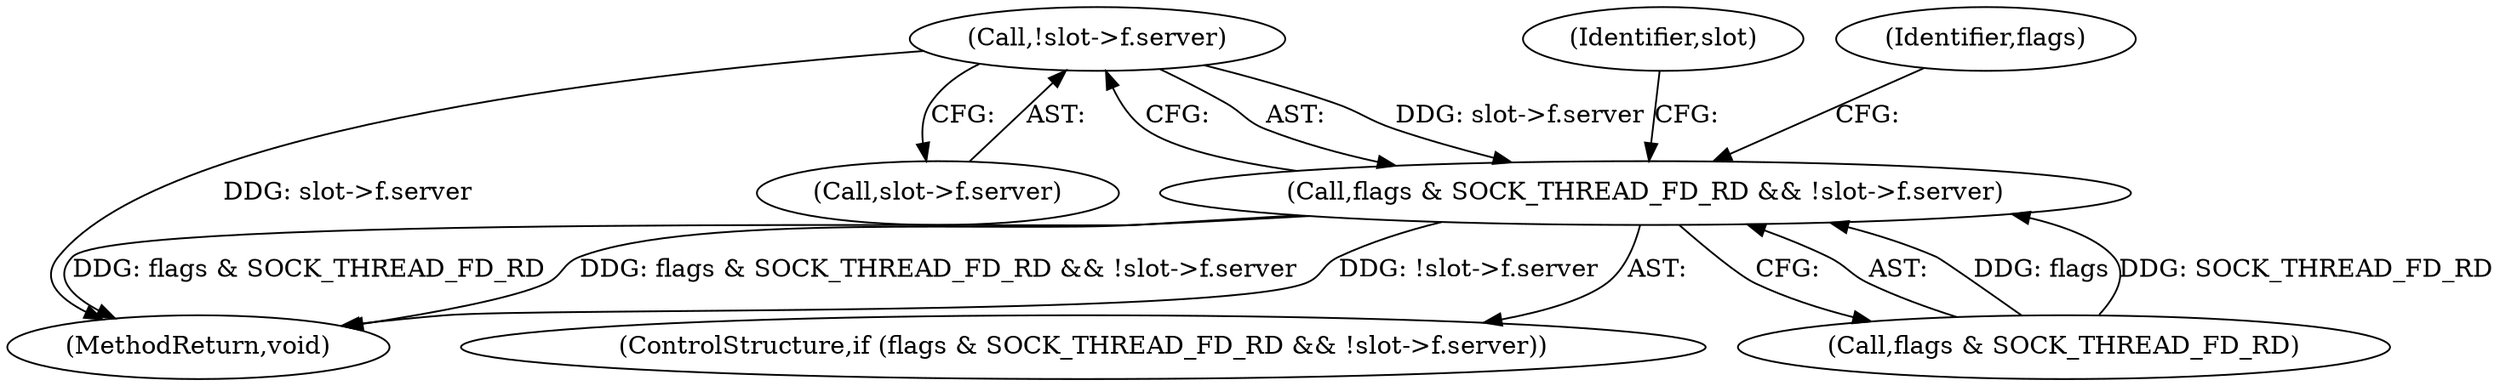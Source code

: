 digraph "0_Android_472271b153c5dc53c28beac55480a8d8434b2d5c_34@pointer" {
"1000126" [label="(Call,!slot->f.server)"];
"1000122" [label="(Call,flags & SOCK_THREAD_FD_RD && !slot->f.server)"];
"1000122" [label="(Call,flags & SOCK_THREAD_FD_RD && !slot->f.server)"];
"1000246" [label="(MethodReturn,void)"];
"1000126" [label="(Call,!slot->f.server)"];
"1000121" [label="(ControlStructure,if (flags & SOCK_THREAD_FD_RD && !slot->f.server))"];
"1000136" [label="(Identifier,slot)"];
"1000123" [label="(Call,flags & SOCK_THREAD_FD_RD)"];
"1000186" [label="(Identifier,flags)"];
"1000127" [label="(Call,slot->f.server)"];
"1000126" -> "1000122"  [label="AST: "];
"1000126" -> "1000127"  [label="CFG: "];
"1000127" -> "1000126"  [label="AST: "];
"1000122" -> "1000126"  [label="CFG: "];
"1000126" -> "1000246"  [label="DDG: slot->f.server"];
"1000126" -> "1000122"  [label="DDG: slot->f.server"];
"1000122" -> "1000121"  [label="AST: "];
"1000122" -> "1000123"  [label="CFG: "];
"1000123" -> "1000122"  [label="AST: "];
"1000136" -> "1000122"  [label="CFG: "];
"1000186" -> "1000122"  [label="CFG: "];
"1000122" -> "1000246"  [label="DDG: !slot->f.server"];
"1000122" -> "1000246"  [label="DDG: flags & SOCK_THREAD_FD_RD"];
"1000122" -> "1000246"  [label="DDG: flags & SOCK_THREAD_FD_RD && !slot->f.server"];
"1000123" -> "1000122"  [label="DDG: flags"];
"1000123" -> "1000122"  [label="DDG: SOCK_THREAD_FD_RD"];
}
